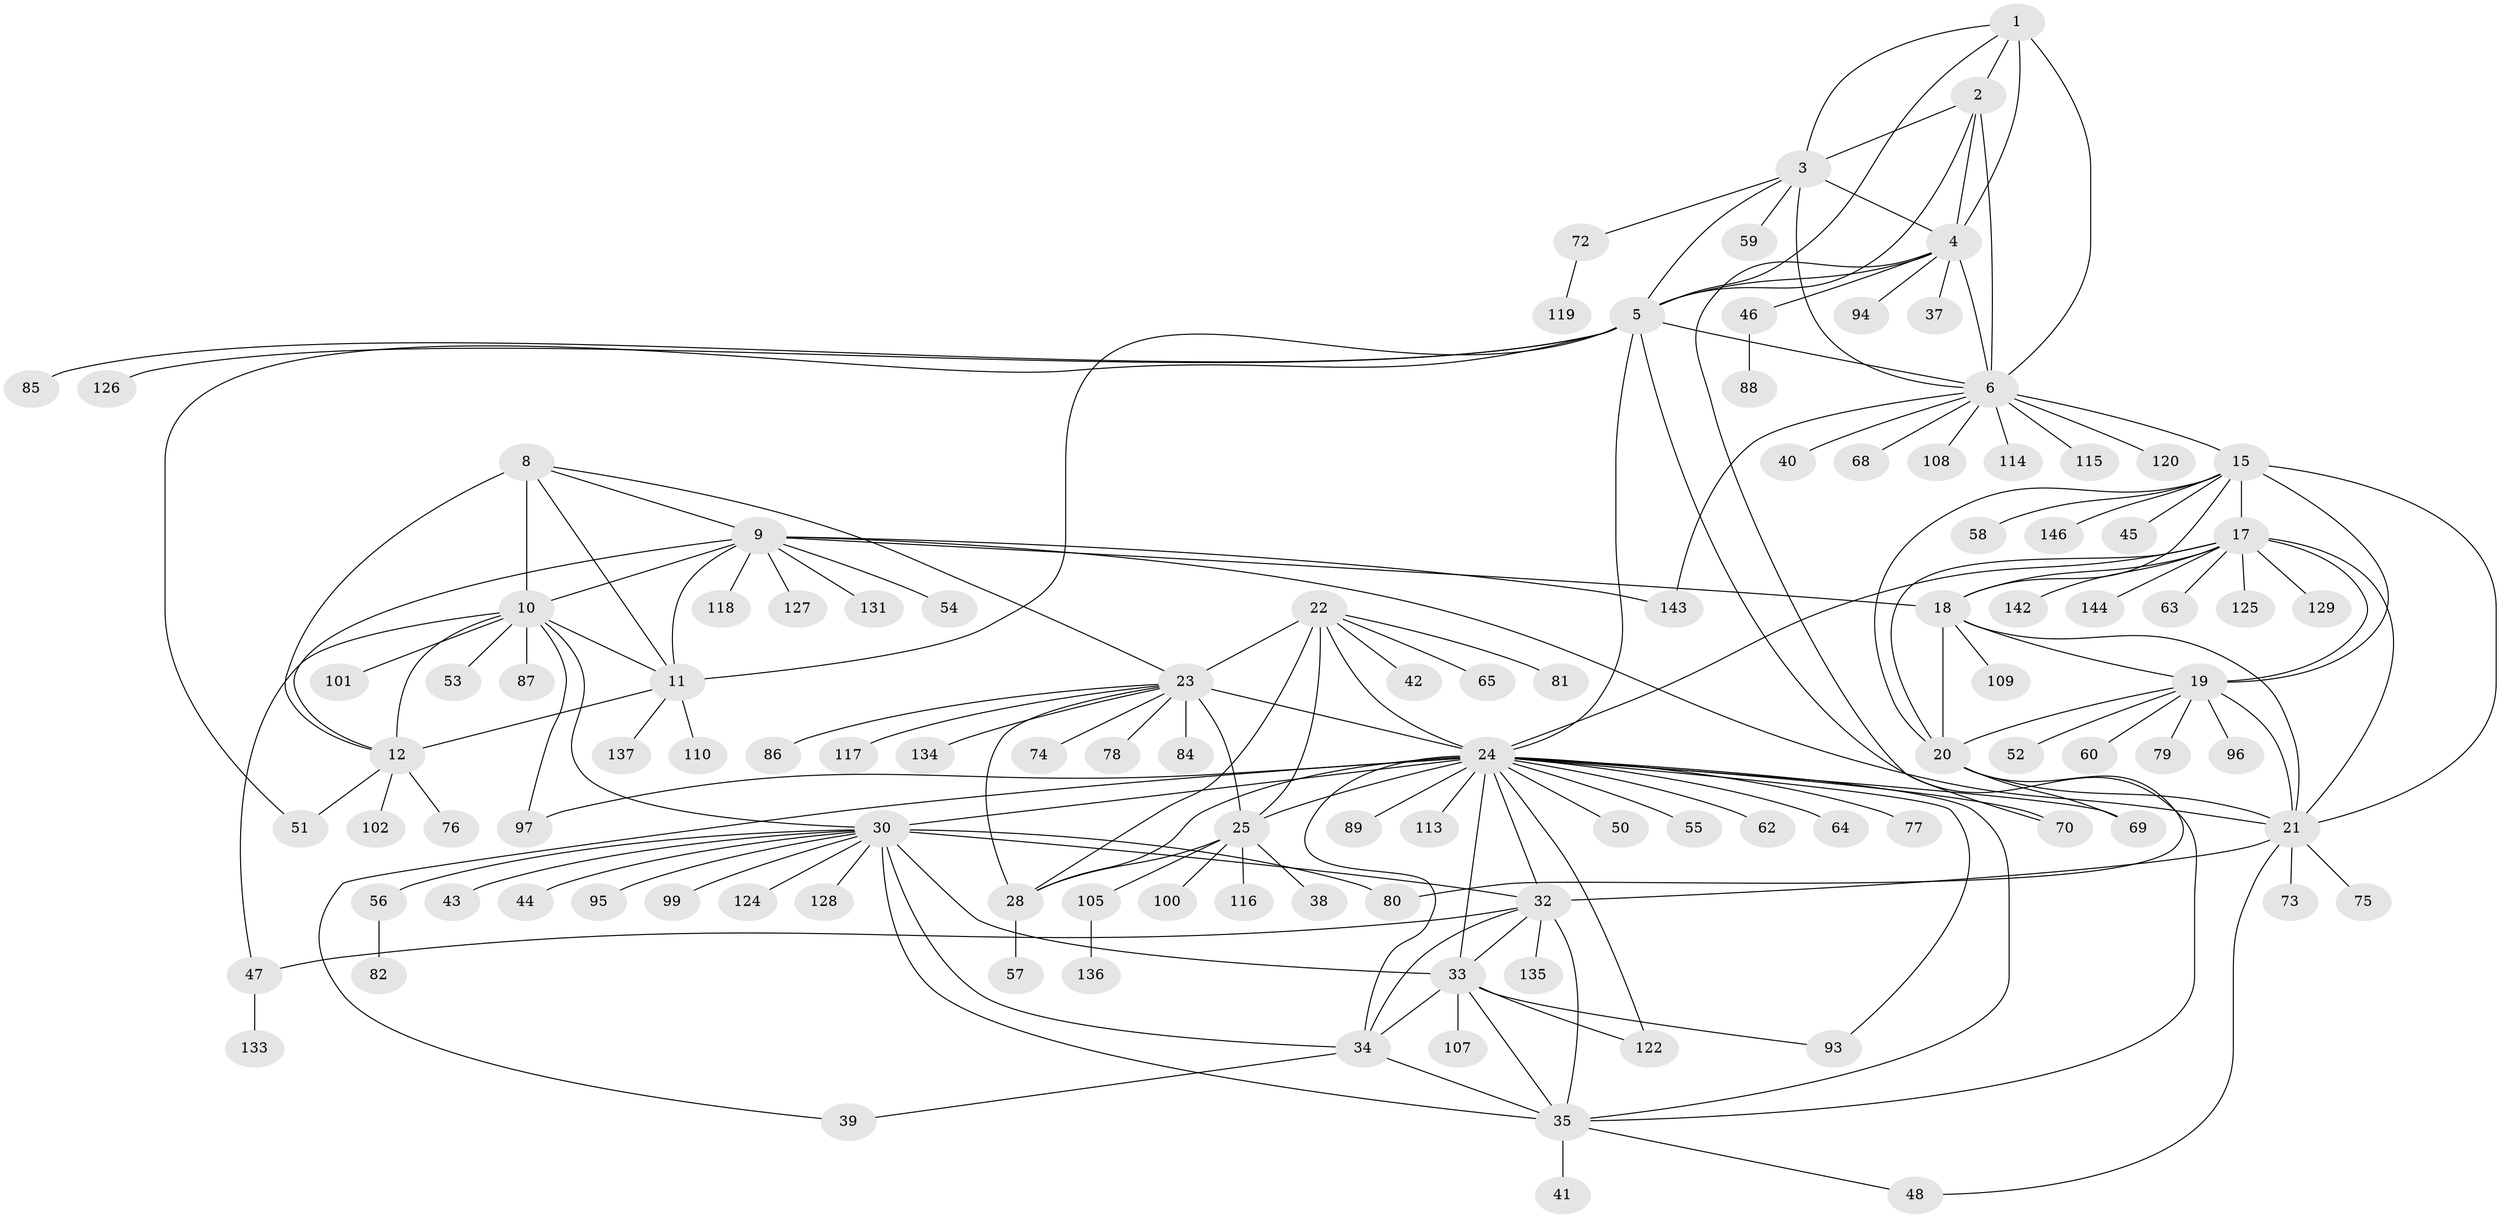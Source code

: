 // original degree distribution, {7: 0.0273972602739726, 6: 0.0136986301369863, 9: 0.0410958904109589, 11: 0.0273972602739726, 13: 0.0136986301369863, 10: 0.0547945205479452, 8: 0.03424657534246575, 14: 0.00684931506849315, 12: 0.0136986301369863, 18: 0.00684931506849315, 1: 0.5821917808219178, 2: 0.17123287671232876, 3: 0.00684931506849315}
// Generated by graph-tools (version 1.1) at 2025/11/02/27/25 16:11:32]
// undirected, 113 vertices, 172 edges
graph export_dot {
graph [start="1"]
  node [color=gray90,style=filled];
  1 [super="+71"];
  2;
  3 [super="+132"];
  4 [super="+141"];
  5 [super="+112"];
  6 [super="+7"];
  8 [super="+92"];
  9 [super="+90"];
  10 [super="+14"];
  11 [super="+106"];
  12 [super="+13"];
  15 [super="+16"];
  17 [super="+111"];
  18 [super="+139"];
  19 [super="+83"];
  20 [super="+91"];
  21 [super="+145"];
  22 [super="+26"];
  23 [super="+27"];
  24 [super="+29"];
  25 [super="+98"];
  28 [super="+61"];
  30 [super="+31"];
  32 [super="+104"];
  33 [super="+123"];
  34;
  35 [super="+36"];
  37;
  38;
  39 [super="+138"];
  40 [super="+121"];
  41 [super="+130"];
  42;
  43 [super="+49"];
  44;
  45;
  46;
  47;
  48;
  50 [super="+66"];
  51;
  52;
  53;
  54;
  55;
  56;
  57 [super="+140"];
  58;
  59 [super="+67"];
  60;
  62;
  63 [super="+103"];
  64;
  65;
  68;
  69;
  70;
  72;
  73;
  74;
  75;
  76;
  77;
  78;
  79;
  80;
  81;
  82;
  84;
  85;
  86;
  87;
  88;
  89;
  93;
  94;
  95;
  96;
  97;
  99;
  100;
  101;
  102;
  105;
  107;
  108;
  109;
  110;
  113;
  114;
  115;
  116;
  117;
  118;
  119;
  120;
  122;
  124;
  125;
  126;
  127;
  128;
  129;
  131;
  133;
  134;
  135;
  136;
  137;
  142;
  143;
  144;
  146;
  1 -- 2;
  1 -- 3;
  1 -- 4;
  1 -- 5;
  1 -- 6 [weight=2];
  2 -- 3;
  2 -- 4;
  2 -- 5;
  2 -- 6 [weight=2];
  3 -- 4;
  3 -- 5;
  3 -- 6 [weight=2];
  3 -- 59;
  3 -- 72;
  4 -- 5;
  4 -- 6 [weight=2];
  4 -- 37;
  4 -- 46;
  4 -- 70;
  4 -- 94;
  5 -- 6 [weight=2];
  5 -- 11;
  5 -- 24;
  5 -- 35;
  5 -- 51;
  5 -- 85;
  5 -- 126;
  6 -- 40;
  6 -- 68;
  6 -- 115;
  6 -- 120;
  6 -- 108;
  6 -- 15;
  6 -- 143;
  6 -- 114;
  8 -- 9;
  8 -- 10 [weight=2];
  8 -- 11;
  8 -- 12 [weight=2];
  8 -- 23;
  9 -- 10 [weight=2];
  9 -- 11;
  9 -- 12 [weight=2];
  9 -- 18 [weight=2];
  9 -- 54;
  9 -- 118;
  9 -- 127;
  9 -- 131;
  9 -- 143;
  9 -- 21;
  10 -- 11 [weight=2];
  10 -- 12 [weight=4];
  10 -- 47;
  10 -- 97;
  10 -- 101;
  10 -- 30;
  10 -- 53;
  10 -- 87;
  11 -- 12 [weight=2];
  11 -- 110;
  11 -- 137;
  12 -- 51;
  12 -- 102;
  12 -- 76;
  15 -- 17 [weight=2];
  15 -- 18 [weight=2];
  15 -- 19 [weight=2];
  15 -- 20 [weight=2];
  15 -- 21 [weight=2];
  15 -- 58;
  15 -- 45;
  15 -- 146;
  17 -- 18;
  17 -- 19;
  17 -- 20;
  17 -- 21;
  17 -- 24;
  17 -- 63;
  17 -- 125;
  17 -- 129;
  17 -- 142;
  17 -- 144;
  18 -- 19;
  18 -- 20;
  18 -- 21;
  18 -- 109;
  19 -- 20;
  19 -- 21;
  19 -- 52;
  19 -- 60;
  19 -- 79;
  19 -- 96;
  20 -- 21;
  20 -- 69;
  20 -- 80;
  21 -- 32;
  21 -- 48;
  21 -- 73;
  21 -- 75;
  22 -- 23 [weight=4];
  22 -- 24 [weight=2];
  22 -- 25 [weight=2];
  22 -- 28 [weight=2];
  22 -- 42;
  22 -- 65;
  22 -- 81;
  23 -- 24 [weight=2];
  23 -- 25 [weight=2];
  23 -- 28 [weight=2];
  23 -- 74;
  23 -- 78;
  23 -- 84;
  23 -- 86;
  23 -- 117;
  23 -- 134;
  24 -- 25;
  24 -- 28;
  24 -- 50;
  24 -- 64;
  24 -- 69;
  24 -- 70;
  24 -- 77;
  24 -- 93;
  24 -- 97;
  24 -- 122;
  24 -- 32;
  24 -- 33;
  24 -- 34;
  24 -- 35;
  24 -- 113;
  24 -- 30 [weight=2];
  24 -- 55;
  24 -- 89;
  24 -- 62;
  24 -- 39;
  25 -- 28;
  25 -- 38;
  25 -- 100;
  25 -- 116;
  25 -- 105;
  28 -- 57;
  30 -- 32 [weight=2];
  30 -- 33 [weight=2];
  30 -- 34 [weight=2];
  30 -- 35 [weight=2];
  30 -- 44;
  30 -- 56;
  30 -- 95;
  30 -- 99;
  30 -- 128;
  30 -- 43;
  30 -- 80;
  30 -- 124;
  32 -- 33;
  32 -- 34;
  32 -- 35;
  32 -- 47;
  32 -- 135;
  33 -- 34;
  33 -- 35;
  33 -- 93;
  33 -- 107;
  33 -- 122;
  34 -- 35;
  34 -- 39;
  35 -- 41;
  35 -- 48;
  46 -- 88;
  47 -- 133;
  56 -- 82;
  72 -- 119;
  105 -- 136;
}
